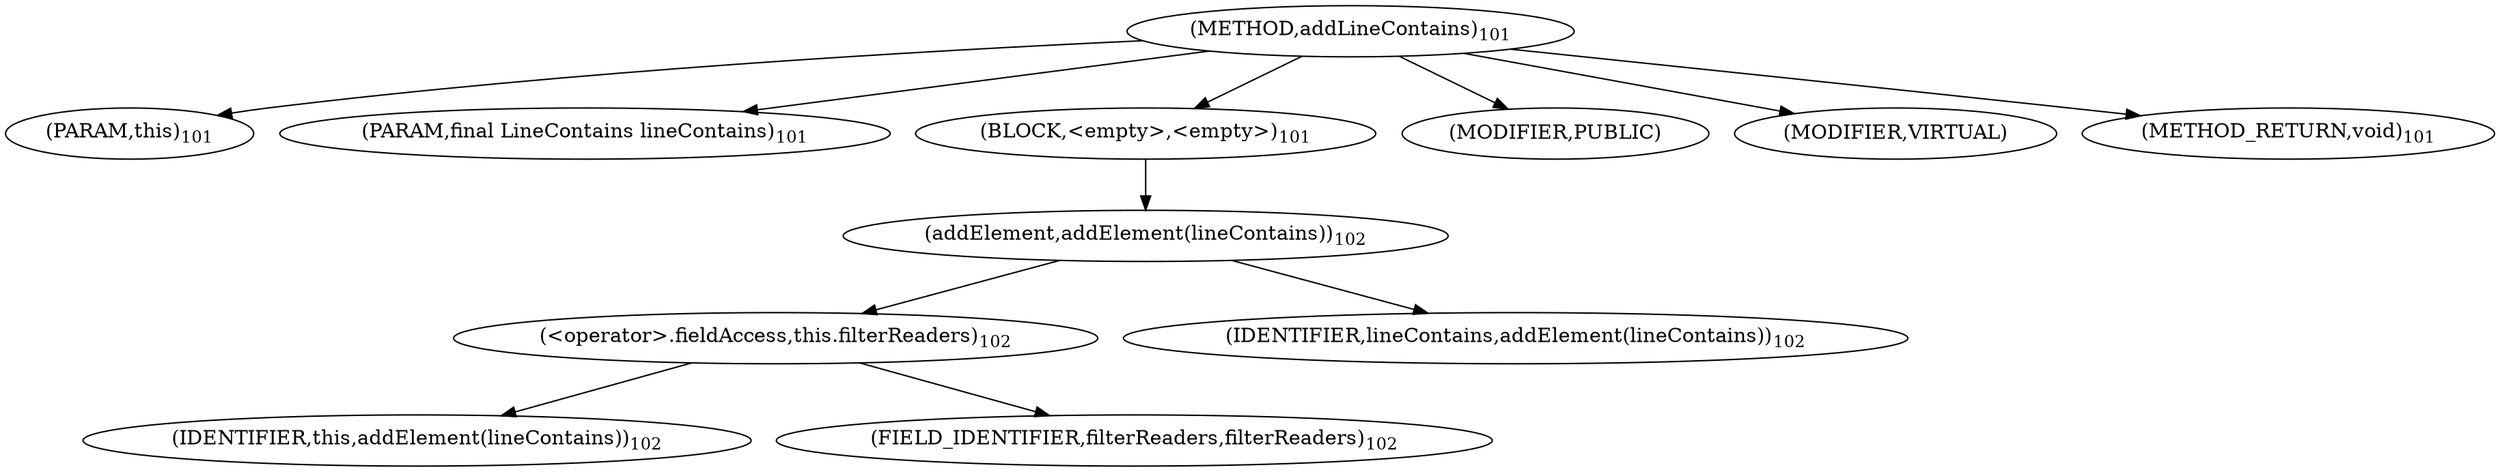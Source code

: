 digraph "addLineContains" {  
"84" [label = <(METHOD,addLineContains)<SUB>101</SUB>> ]
"85" [label = <(PARAM,this)<SUB>101</SUB>> ]
"86" [label = <(PARAM,final LineContains lineContains)<SUB>101</SUB>> ]
"87" [label = <(BLOCK,&lt;empty&gt;,&lt;empty&gt;)<SUB>101</SUB>> ]
"88" [label = <(addElement,addElement(lineContains))<SUB>102</SUB>> ]
"89" [label = <(&lt;operator&gt;.fieldAccess,this.filterReaders)<SUB>102</SUB>> ]
"90" [label = <(IDENTIFIER,this,addElement(lineContains))<SUB>102</SUB>> ]
"91" [label = <(FIELD_IDENTIFIER,filterReaders,filterReaders)<SUB>102</SUB>> ]
"92" [label = <(IDENTIFIER,lineContains,addElement(lineContains))<SUB>102</SUB>> ]
"93" [label = <(MODIFIER,PUBLIC)> ]
"94" [label = <(MODIFIER,VIRTUAL)> ]
"95" [label = <(METHOD_RETURN,void)<SUB>101</SUB>> ]
  "84" -> "85" 
  "84" -> "86" 
  "84" -> "87" 
  "84" -> "93" 
  "84" -> "94" 
  "84" -> "95" 
  "87" -> "88" 
  "88" -> "89" 
  "88" -> "92" 
  "89" -> "90" 
  "89" -> "91" 
}
